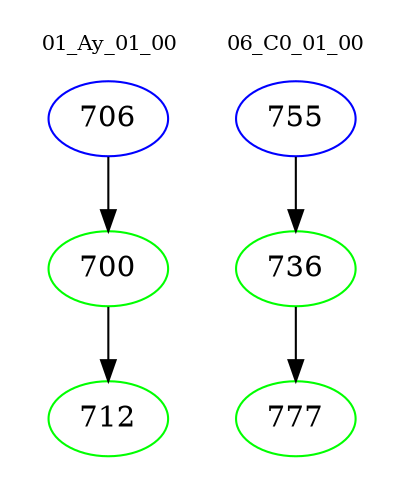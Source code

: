 digraph{
subgraph cluster_0 {
color = white
label = "01_Ay_01_00";
fontsize=10;
T0_706 [label="706", color="blue"]
T0_706 -> T0_700 [color="black"]
T0_700 [label="700", color="green"]
T0_700 -> T0_712 [color="black"]
T0_712 [label="712", color="green"]
}
subgraph cluster_1 {
color = white
label = "06_C0_01_00";
fontsize=10;
T1_755 [label="755", color="blue"]
T1_755 -> T1_736 [color="black"]
T1_736 [label="736", color="green"]
T1_736 -> T1_777 [color="black"]
T1_777 [label="777", color="green"]
}
}
